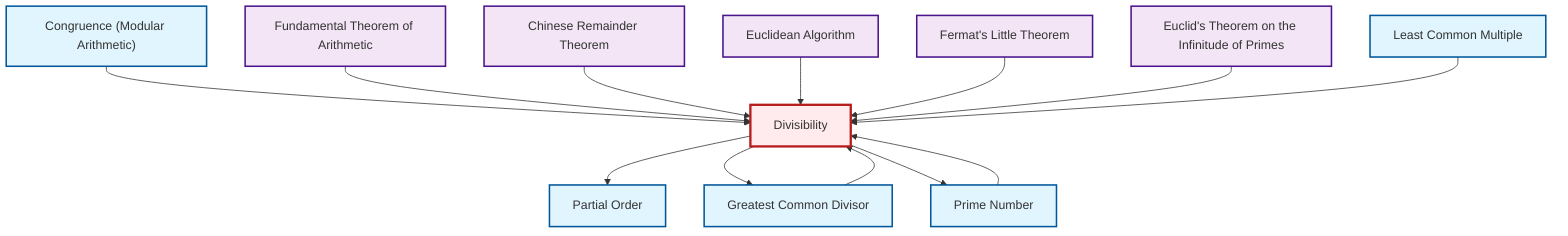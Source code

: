 graph TD
    classDef definition fill:#e1f5fe,stroke:#01579b,stroke-width:2px
    classDef theorem fill:#f3e5f5,stroke:#4a148c,stroke-width:2px
    classDef axiom fill:#fff3e0,stroke:#e65100,stroke-width:2px
    classDef example fill:#e8f5e9,stroke:#1b5e20,stroke-width:2px
    classDef current fill:#ffebee,stroke:#b71c1c,stroke-width:3px
    def-lcm["Least Common Multiple"]:::definition
    thm-euclid-infinitude-primes["Euclid's Theorem on the Infinitude of Primes"]:::theorem
    def-gcd["Greatest Common Divisor"]:::definition
    thm-fermat-little["Fermat's Little Theorem"]:::theorem
    def-congruence["Congruence (Modular Arithmetic)"]:::definition
    def-divisibility["Divisibility"]:::definition
    def-prime["Prime Number"]:::definition
    thm-fundamental-arithmetic["Fundamental Theorem of Arithmetic"]:::theorem
    thm-chinese-remainder["Chinese Remainder Theorem"]:::theorem
    thm-euclidean-algorithm["Euclidean Algorithm"]:::theorem
    def-partial-order["Partial Order"]:::definition
    def-gcd --> def-divisibility
    def-congruence --> def-divisibility
    thm-fundamental-arithmetic --> def-divisibility
    thm-chinese-remainder --> def-divisibility
    thm-euclidean-algorithm --> def-divisibility
    thm-fermat-little --> def-divisibility
    def-prime --> def-divisibility
    def-divisibility --> def-partial-order
    def-divisibility --> def-gcd
    thm-euclid-infinitude-primes --> def-divisibility
    def-lcm --> def-divisibility
    def-divisibility --> def-prime
    class def-divisibility current